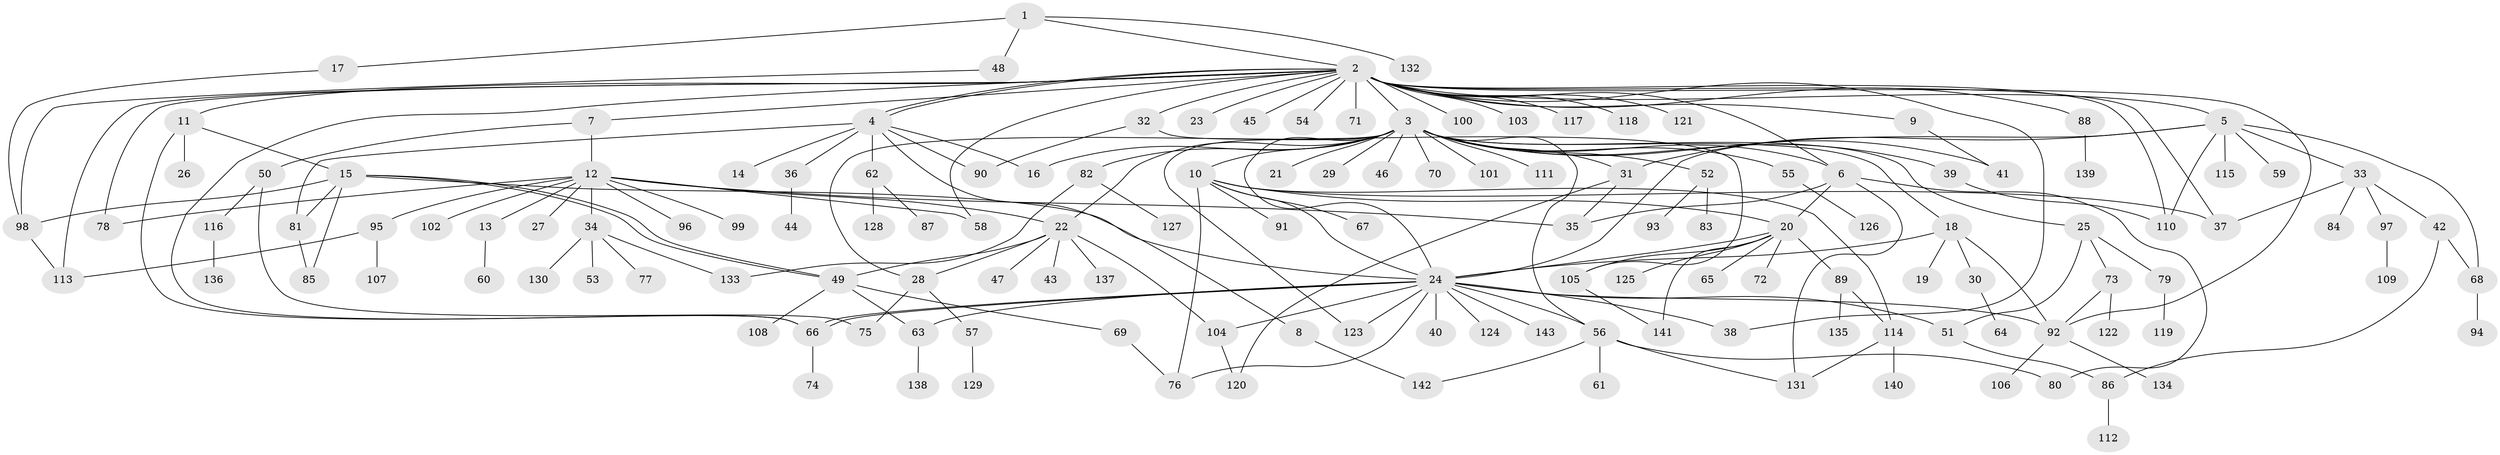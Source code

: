 // coarse degree distribution, {2: 0.20930232558139536, 12: 0.046511627906976744, 14: 0.023255813953488372, 5: 0.13953488372093023, 6: 0.06976744186046512, 9: 0.046511627906976744, 4: 0.09302325581395349, 1: 0.27906976744186046, 3: 0.09302325581395349}
// Generated by graph-tools (version 1.1) at 2025/50/03/04/25 22:50:25]
// undirected, 143 vertices, 198 edges
graph export_dot {
  node [color=gray90,style=filled];
  1;
  2;
  3;
  4;
  5;
  6;
  7;
  8;
  9;
  10;
  11;
  12;
  13;
  14;
  15;
  16;
  17;
  18;
  19;
  20;
  21;
  22;
  23;
  24;
  25;
  26;
  27;
  28;
  29;
  30;
  31;
  32;
  33;
  34;
  35;
  36;
  37;
  38;
  39;
  40;
  41;
  42;
  43;
  44;
  45;
  46;
  47;
  48;
  49;
  50;
  51;
  52;
  53;
  54;
  55;
  56;
  57;
  58;
  59;
  60;
  61;
  62;
  63;
  64;
  65;
  66;
  67;
  68;
  69;
  70;
  71;
  72;
  73;
  74;
  75;
  76;
  77;
  78;
  79;
  80;
  81;
  82;
  83;
  84;
  85;
  86;
  87;
  88;
  89;
  90;
  91;
  92;
  93;
  94;
  95;
  96;
  97;
  98;
  99;
  100;
  101;
  102;
  103;
  104;
  105;
  106;
  107;
  108;
  109;
  110;
  111;
  112;
  113;
  114;
  115;
  116;
  117;
  118;
  119;
  120;
  121;
  122;
  123;
  124;
  125;
  126;
  127;
  128;
  129;
  130;
  131;
  132;
  133;
  134;
  135;
  136;
  137;
  138;
  139;
  140;
  141;
  142;
  143;
  1 -- 2;
  1 -- 17;
  1 -- 48;
  1 -- 132;
  2 -- 3;
  2 -- 4;
  2 -- 4;
  2 -- 5;
  2 -- 6;
  2 -- 7;
  2 -- 9;
  2 -- 11;
  2 -- 23;
  2 -- 32;
  2 -- 37;
  2 -- 38;
  2 -- 45;
  2 -- 54;
  2 -- 58;
  2 -- 66;
  2 -- 71;
  2 -- 78;
  2 -- 88;
  2 -- 92;
  2 -- 100;
  2 -- 103;
  2 -- 110;
  2 -- 113;
  2 -- 117;
  2 -- 118;
  2 -- 121;
  3 -- 6;
  3 -- 10;
  3 -- 16;
  3 -- 18;
  3 -- 21;
  3 -- 22;
  3 -- 24;
  3 -- 25;
  3 -- 28;
  3 -- 29;
  3 -- 31;
  3 -- 39;
  3 -- 41;
  3 -- 46;
  3 -- 52;
  3 -- 55;
  3 -- 56;
  3 -- 70;
  3 -- 82;
  3 -- 101;
  3 -- 111;
  3 -- 123;
  4 -- 8;
  4 -- 14;
  4 -- 16;
  4 -- 36;
  4 -- 62;
  4 -- 81;
  4 -- 90;
  5 -- 24;
  5 -- 31;
  5 -- 33;
  5 -- 59;
  5 -- 68;
  5 -- 110;
  5 -- 115;
  6 -- 20;
  6 -- 35;
  6 -- 80;
  6 -- 131;
  7 -- 12;
  7 -- 50;
  8 -- 142;
  9 -- 41;
  10 -- 20;
  10 -- 24;
  10 -- 37;
  10 -- 67;
  10 -- 76;
  10 -- 91;
  10 -- 114;
  11 -- 15;
  11 -- 26;
  11 -- 66;
  12 -- 13;
  12 -- 22;
  12 -- 27;
  12 -- 34;
  12 -- 35;
  12 -- 58;
  12 -- 78;
  12 -- 95;
  12 -- 96;
  12 -- 99;
  12 -- 102;
  13 -- 60;
  15 -- 24;
  15 -- 49;
  15 -- 49;
  15 -- 81;
  15 -- 85;
  15 -- 98;
  17 -- 98;
  18 -- 19;
  18 -- 24;
  18 -- 30;
  18 -- 92;
  20 -- 24;
  20 -- 65;
  20 -- 72;
  20 -- 89;
  20 -- 105;
  20 -- 125;
  20 -- 141;
  22 -- 28;
  22 -- 43;
  22 -- 47;
  22 -- 49;
  22 -- 104;
  22 -- 137;
  24 -- 38;
  24 -- 40;
  24 -- 51;
  24 -- 56;
  24 -- 63;
  24 -- 66;
  24 -- 66;
  24 -- 76;
  24 -- 92;
  24 -- 104;
  24 -- 123;
  24 -- 124;
  24 -- 143;
  25 -- 51;
  25 -- 73;
  25 -- 79;
  28 -- 57;
  28 -- 75;
  30 -- 64;
  31 -- 35;
  31 -- 120;
  32 -- 90;
  32 -- 105;
  33 -- 37;
  33 -- 42;
  33 -- 84;
  33 -- 97;
  34 -- 53;
  34 -- 77;
  34 -- 130;
  34 -- 133;
  36 -- 44;
  39 -- 110;
  42 -- 68;
  42 -- 86;
  48 -- 98;
  49 -- 63;
  49 -- 69;
  49 -- 108;
  50 -- 75;
  50 -- 116;
  51 -- 86;
  52 -- 83;
  52 -- 93;
  55 -- 126;
  56 -- 61;
  56 -- 80;
  56 -- 131;
  56 -- 142;
  57 -- 129;
  62 -- 87;
  62 -- 128;
  63 -- 138;
  66 -- 74;
  68 -- 94;
  69 -- 76;
  73 -- 92;
  73 -- 122;
  79 -- 119;
  81 -- 85;
  82 -- 127;
  82 -- 133;
  86 -- 112;
  88 -- 139;
  89 -- 114;
  89 -- 135;
  92 -- 106;
  92 -- 134;
  95 -- 107;
  95 -- 113;
  97 -- 109;
  98 -- 113;
  104 -- 120;
  105 -- 141;
  114 -- 131;
  114 -- 140;
  116 -- 136;
}
